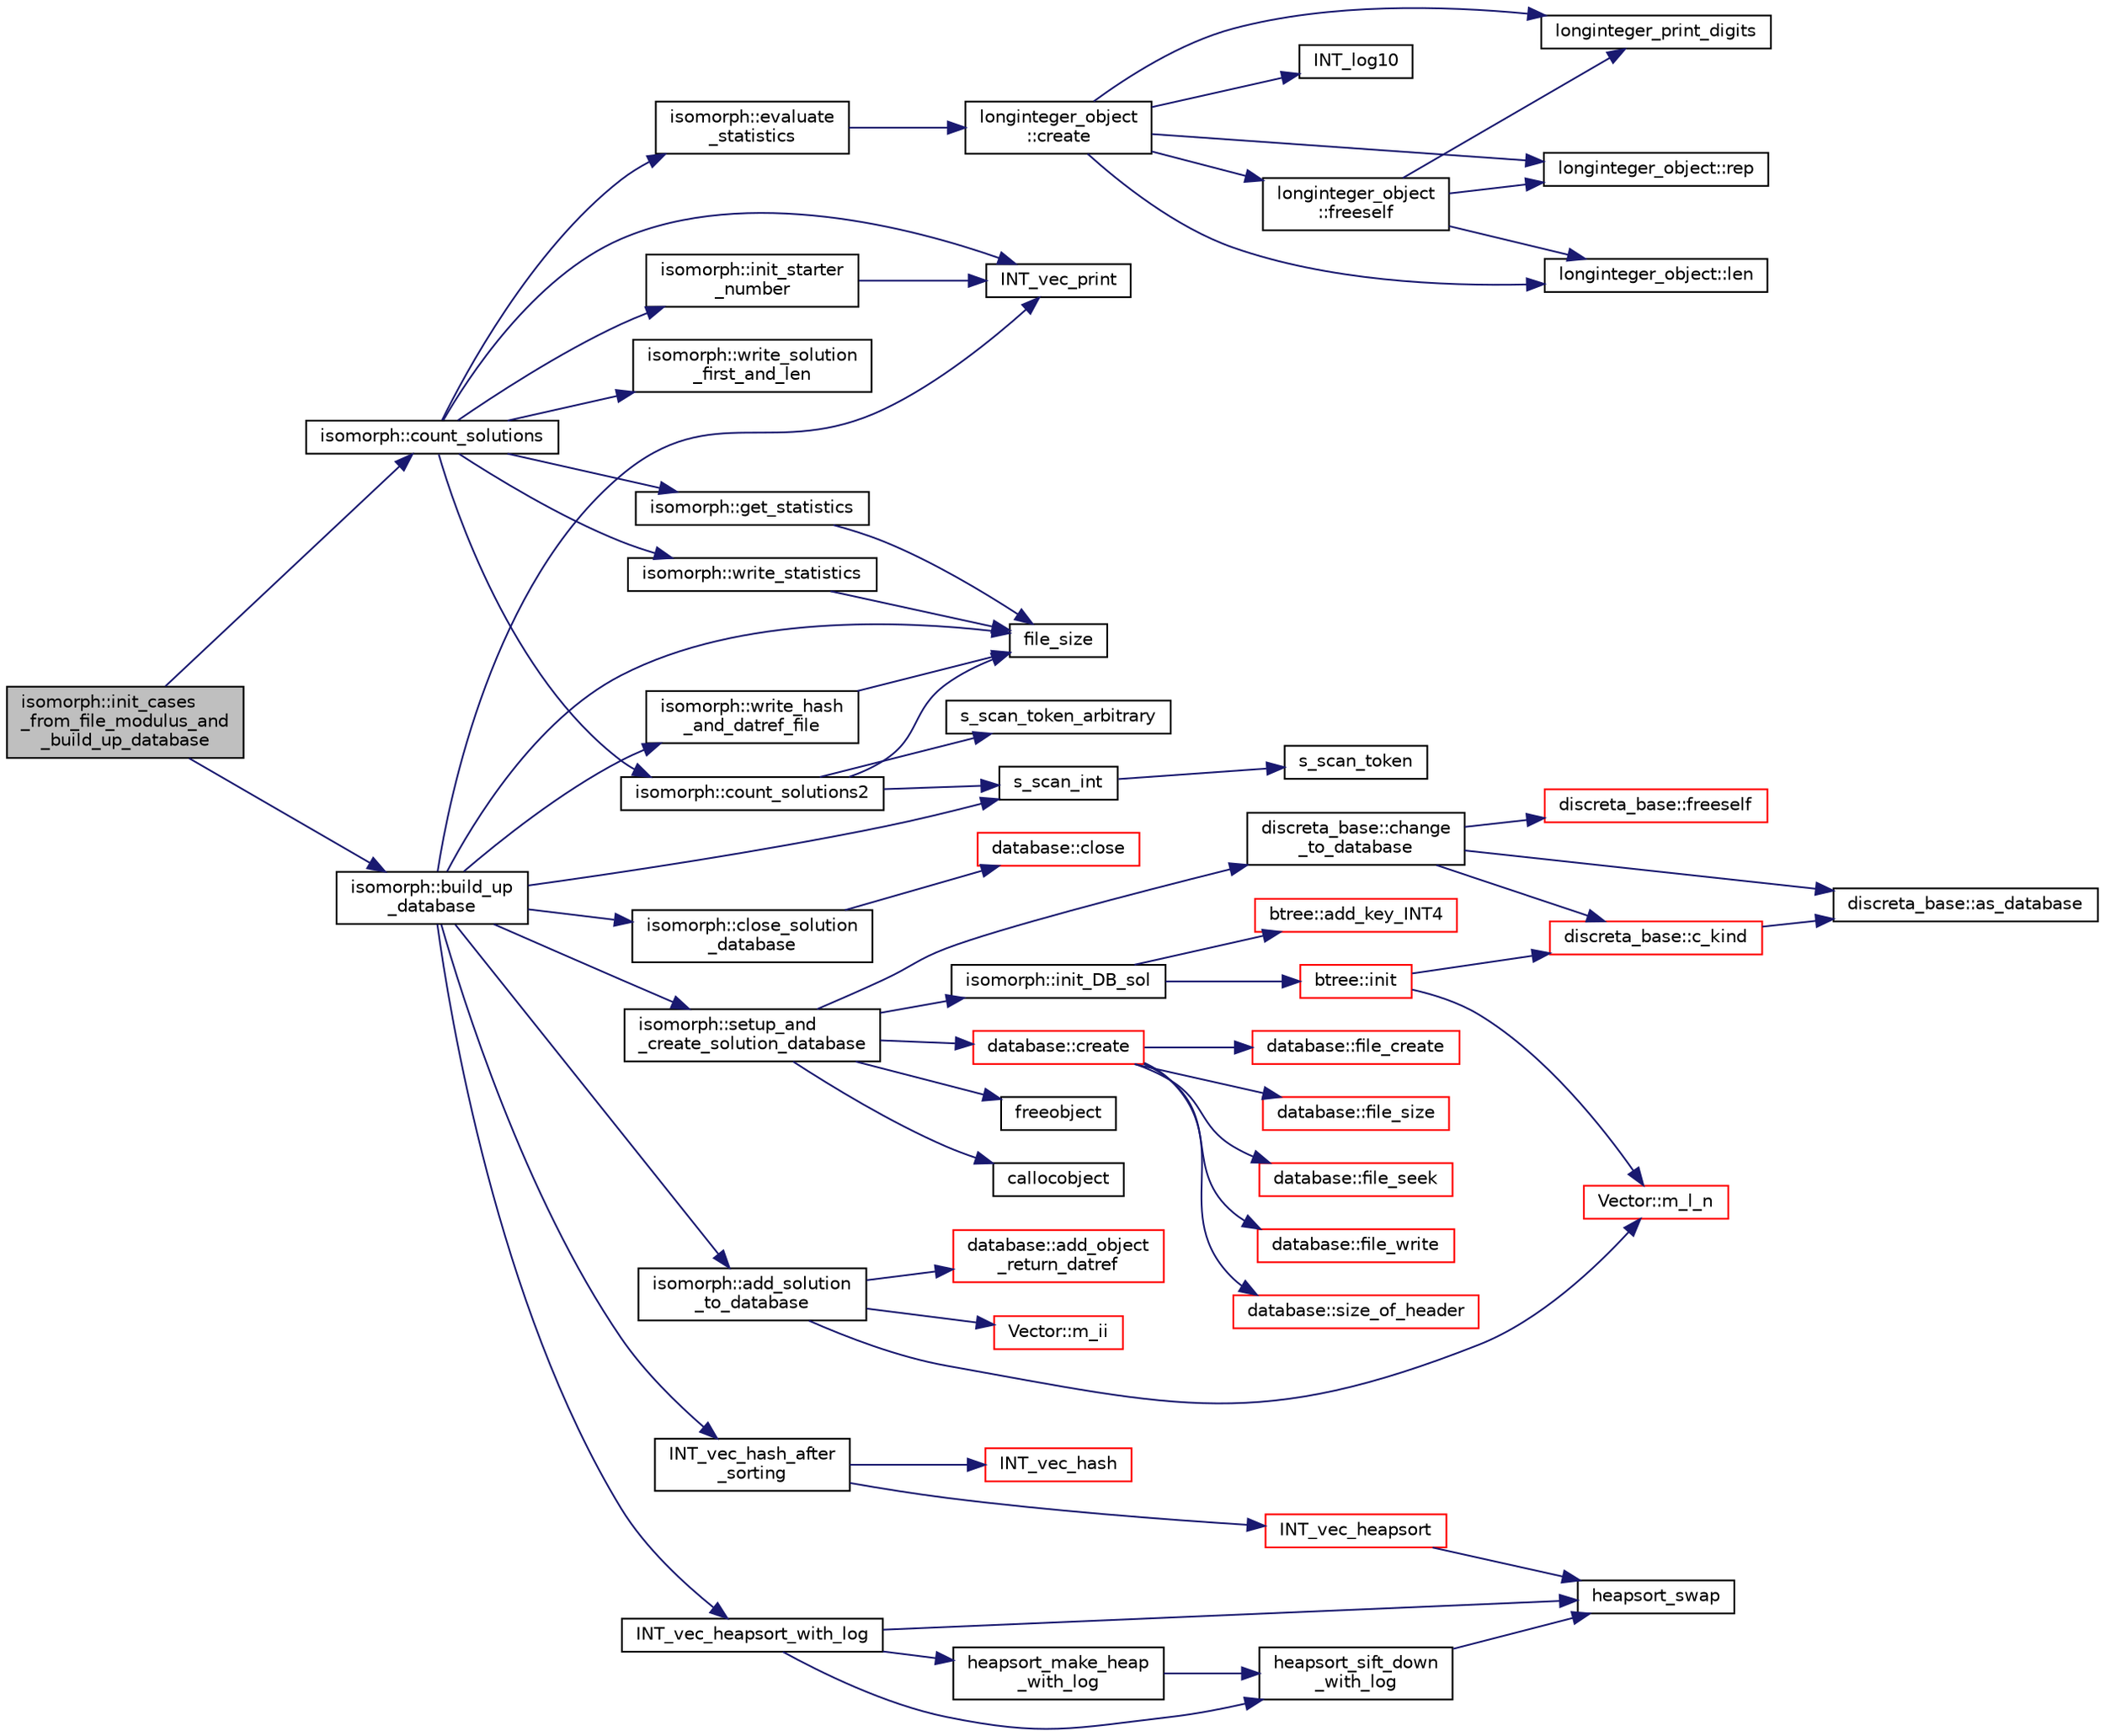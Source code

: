 digraph "isomorph::init_cases_from_file_modulus_and_build_up_database"
{
  edge [fontname="Helvetica",fontsize="10",labelfontname="Helvetica",labelfontsize="10"];
  node [fontname="Helvetica",fontsize="10",shape=record];
  rankdir="LR";
  Node6103 [label="isomorph::init_cases\l_from_file_modulus_and\l_build_up_database",height=0.2,width=0.4,color="black", fillcolor="grey75", style="filled", fontcolor="black"];
  Node6103 -> Node6104 [color="midnightblue",fontsize="10",style="solid",fontname="Helvetica"];
  Node6104 [label="isomorph::count_solutions",height=0.2,width=0.4,color="black", fillcolor="white", style="filled",URL="$d3/d5f/classisomorph.html#a894cb7cc3e1ce703af74cb8e7aade287"];
  Node6104 -> Node6105 [color="midnightblue",fontsize="10",style="solid",fontname="Helvetica"];
  Node6105 [label="isomorph::count_solutions2",height=0.2,width=0.4,color="black", fillcolor="white", style="filled",URL="$d3/d5f/classisomorph.html#af4188dae2ed875b1e5ba95ee8b3624aa"];
  Node6105 -> Node6106 [color="midnightblue",fontsize="10",style="solid",fontname="Helvetica"];
  Node6106 [label="file_size",height=0.2,width=0.4,color="black", fillcolor="white", style="filled",URL="$df/dbf/sajeeb_8_c.html#a5c37cf5785204b6e9adf647dc14d0e50"];
  Node6105 -> Node6107 [color="midnightblue",fontsize="10",style="solid",fontname="Helvetica"];
  Node6107 [label="s_scan_int",height=0.2,width=0.4,color="black", fillcolor="white", style="filled",URL="$d5/db4/io__and__os_8h.html#ab43cab8ae063700a2fc82113b69eea5f"];
  Node6107 -> Node6108 [color="midnightblue",fontsize="10",style="solid",fontname="Helvetica"];
  Node6108 [label="s_scan_token",height=0.2,width=0.4,color="black", fillcolor="white", style="filled",URL="$d4/d74/util_8_c.html#a8d1a4ad92d09138f7a1a7e389469ed45"];
  Node6105 -> Node6109 [color="midnightblue",fontsize="10",style="solid",fontname="Helvetica"];
  Node6109 [label="s_scan_token_arbitrary",height=0.2,width=0.4,color="black", fillcolor="white", style="filled",URL="$d5/db4/io__and__os_8h.html#aa2a992efd4d871acb1d802a4e5001d8d"];
  Node6104 -> Node6110 [color="midnightblue",fontsize="10",style="solid",fontname="Helvetica"];
  Node6110 [label="INT_vec_print",height=0.2,width=0.4,color="black", fillcolor="white", style="filled",URL="$df/dbf/sajeeb_8_c.html#a79a5901af0b47dd0d694109543c027fe"];
  Node6104 -> Node6111 [color="midnightblue",fontsize="10",style="solid",fontname="Helvetica"];
  Node6111 [label="isomorph::init_starter\l_number",height=0.2,width=0.4,color="black", fillcolor="white", style="filled",URL="$d3/d5f/classisomorph.html#a93b1d8fa988ca12f5f231fc4420873b2"];
  Node6111 -> Node6110 [color="midnightblue",fontsize="10",style="solid",fontname="Helvetica"];
  Node6104 -> Node6112 [color="midnightblue",fontsize="10",style="solid",fontname="Helvetica"];
  Node6112 [label="isomorph::write_solution\l_first_and_len",height=0.2,width=0.4,color="black", fillcolor="white", style="filled",URL="$d3/d5f/classisomorph.html#acb8172820825e122c6e785582be1440e"];
  Node6104 -> Node6113 [color="midnightblue",fontsize="10",style="solid",fontname="Helvetica"];
  Node6113 [label="isomorph::get_statistics",height=0.2,width=0.4,color="black", fillcolor="white", style="filled",URL="$d3/d5f/classisomorph.html#a70c817cfed4be5d19ce2c902d161d184"];
  Node6113 -> Node6106 [color="midnightblue",fontsize="10",style="solid",fontname="Helvetica"];
  Node6104 -> Node6114 [color="midnightblue",fontsize="10",style="solid",fontname="Helvetica"];
  Node6114 [label="isomorph::write_statistics",height=0.2,width=0.4,color="black", fillcolor="white", style="filled",URL="$d3/d5f/classisomorph.html#ae9ebe6e1defa50c76708492862152c9a"];
  Node6114 -> Node6106 [color="midnightblue",fontsize="10",style="solid",fontname="Helvetica"];
  Node6104 -> Node6115 [color="midnightblue",fontsize="10",style="solid",fontname="Helvetica"];
  Node6115 [label="isomorph::evaluate\l_statistics",height=0.2,width=0.4,color="black", fillcolor="white", style="filled",URL="$d3/d5f/classisomorph.html#ade4cdca1757163cda5a1ff58a75da284"];
  Node6115 -> Node6116 [color="midnightblue",fontsize="10",style="solid",fontname="Helvetica"];
  Node6116 [label="longinteger_object\l::create",height=0.2,width=0.4,color="black", fillcolor="white", style="filled",URL="$dd/d7e/classlonginteger__object.html#a95d2eebc60849c3963a49298b1f498c2"];
  Node6116 -> Node6117 [color="midnightblue",fontsize="10",style="solid",fontname="Helvetica"];
  Node6117 [label="longinteger_object\l::freeself",height=0.2,width=0.4,color="black", fillcolor="white", style="filled",URL="$dd/d7e/classlonginteger__object.html#a06450f8c4795d81da6d680830ef958a1"];
  Node6117 -> Node6118 [color="midnightblue",fontsize="10",style="solid",fontname="Helvetica"];
  Node6118 [label="longinteger_print_digits",height=0.2,width=0.4,color="black", fillcolor="white", style="filled",URL="$de/dc5/algebra__and__number__theory_8h.html#ac2bac7b12f5b6440b8dad275cd7a157d"];
  Node6117 -> Node6119 [color="midnightblue",fontsize="10",style="solid",fontname="Helvetica"];
  Node6119 [label="longinteger_object::rep",height=0.2,width=0.4,color="black", fillcolor="white", style="filled",URL="$dd/d7e/classlonginteger__object.html#a3ecaf12738cc721d281c416503f241e2"];
  Node6117 -> Node6120 [color="midnightblue",fontsize="10",style="solid",fontname="Helvetica"];
  Node6120 [label="longinteger_object::len",height=0.2,width=0.4,color="black", fillcolor="white", style="filled",URL="$dd/d7e/classlonginteger__object.html#a0bfeae35be8a6fd44ed7f76413596ab1"];
  Node6116 -> Node6121 [color="midnightblue",fontsize="10",style="solid",fontname="Helvetica"];
  Node6121 [label="INT_log10",height=0.2,width=0.4,color="black", fillcolor="white", style="filled",URL="$de/dc5/algebra__and__number__theory_8h.html#a98bc0a6c562370a355165d2538dac250"];
  Node6116 -> Node6118 [color="midnightblue",fontsize="10",style="solid",fontname="Helvetica"];
  Node6116 -> Node6119 [color="midnightblue",fontsize="10",style="solid",fontname="Helvetica"];
  Node6116 -> Node6120 [color="midnightblue",fontsize="10",style="solid",fontname="Helvetica"];
  Node6103 -> Node6122 [color="midnightblue",fontsize="10",style="solid",fontname="Helvetica"];
  Node6122 [label="isomorph::build_up\l_database",height=0.2,width=0.4,color="black", fillcolor="white", style="filled",URL="$d3/d5f/classisomorph.html#a40bea8f733a5855879f927fc73324384"];
  Node6122 -> Node6123 [color="midnightblue",fontsize="10",style="solid",fontname="Helvetica"];
  Node6123 [label="isomorph::setup_and\l_create_solution_database",height=0.2,width=0.4,color="black", fillcolor="white", style="filled",URL="$d3/d5f/classisomorph.html#a810a22dfde3c43272107c743ec819b0e"];
  Node6123 -> Node6124 [color="midnightblue",fontsize="10",style="solid",fontname="Helvetica"];
  Node6124 [label="freeobject",height=0.2,width=0.4,color="black", fillcolor="white", style="filled",URL="$d9/d60/discreta_8h.html#a3bd8a0c7f8d0451709f6e310536ff2ae"];
  Node6123 -> Node6125 [color="midnightblue",fontsize="10",style="solid",fontname="Helvetica"];
  Node6125 [label="callocobject",height=0.2,width=0.4,color="black", fillcolor="white", style="filled",URL="$d9/d60/discreta_8h.html#a8bbcb8338d159223714097d10e94364d"];
  Node6123 -> Node6126 [color="midnightblue",fontsize="10",style="solid",fontname="Helvetica"];
  Node6126 [label="discreta_base::change\l_to_database",height=0.2,width=0.4,color="black", fillcolor="white", style="filled",URL="$d7/d71/classdiscreta__base.html#a9187fb1e0526e3d327b78bb19475ae40"];
  Node6126 -> Node6127 [color="midnightblue",fontsize="10",style="solid",fontname="Helvetica"];
  Node6127 [label="discreta_base::freeself",height=0.2,width=0.4,color="red", fillcolor="white", style="filled",URL="$d7/d71/classdiscreta__base.html#a9a3c9501a562293b5667c11b9174d6e5"];
  Node6126 -> Node6175 [color="midnightblue",fontsize="10",style="solid",fontname="Helvetica"];
  Node6175 [label="discreta_base::c_kind",height=0.2,width=0.4,color="red", fillcolor="white", style="filled",URL="$d7/d71/classdiscreta__base.html#adc2ff61589c2d083688e7a43f333cb62"];
  Node6175 -> Node6167 [color="midnightblue",fontsize="10",style="solid",fontname="Helvetica"];
  Node6167 [label="discreta_base::as_database",height=0.2,width=0.4,color="black", fillcolor="white", style="filled",URL="$d7/d71/classdiscreta__base.html#ab055d39d58210a2b03ba3d33703b09a9"];
  Node6126 -> Node6167 [color="midnightblue",fontsize="10",style="solid",fontname="Helvetica"];
  Node6123 -> Node6198 [color="midnightblue",fontsize="10",style="solid",fontname="Helvetica"];
  Node6198 [label="isomorph::init_DB_sol",height=0.2,width=0.4,color="black", fillcolor="white", style="filled",URL="$d3/d5f/classisomorph.html#afd8d8a546fa9a7bc6f211b216e291039"];
  Node6198 -> Node6199 [color="midnightblue",fontsize="10",style="solid",fontname="Helvetica"];
  Node6199 [label="btree::init",height=0.2,width=0.4,color="red", fillcolor="white", style="filled",URL="$dd/db0/classbtree.html#a3c88706e9886f1f9bc142b511aeab642"];
  Node6199 -> Node6200 [color="midnightblue",fontsize="10",style="solid",fontname="Helvetica"];
  Node6200 [label="Vector::m_l_n",height=0.2,width=0.4,color="red", fillcolor="white", style="filled",URL="$d5/db2/class_vector.html#a5c7c126e6266ecdc832c5ce5bc1cca2f"];
  Node6199 -> Node6175 [color="midnightblue",fontsize="10",style="solid",fontname="Helvetica"];
  Node6198 -> Node6221 [color="midnightblue",fontsize="10",style="solid",fontname="Helvetica"];
  Node6221 [label="btree::add_key_INT4",height=0.2,width=0.4,color="red", fillcolor="white", style="filled",URL="$dd/db0/classbtree.html#a4c42710e5f8cb4e3991d591fe2ae6f42"];
  Node6123 -> Node6236 [color="midnightblue",fontsize="10",style="solid",fontname="Helvetica"];
  Node6236 [label="database::create",height=0.2,width=0.4,color="red", fillcolor="white", style="filled",URL="$db/d72/classdatabase.html#a41d486156468426370c803bea3976cf1"];
  Node6236 -> Node6237 [color="midnightblue",fontsize="10",style="solid",fontname="Helvetica"];
  Node6237 [label="database::size_of_header",height=0.2,width=0.4,color="red", fillcolor="white", style="filled",URL="$db/d72/classdatabase.html#a06a4fb255387e8bac32d98d365a90019"];
  Node6236 -> Node6239 [color="midnightblue",fontsize="10",style="solid",fontname="Helvetica"];
  Node6239 [label="database::file_create",height=0.2,width=0.4,color="red", fillcolor="white", style="filled",URL="$db/d72/classdatabase.html#afffc9413d00af2e69d9852773a2eb344"];
  Node6236 -> Node6245 [color="midnightblue",fontsize="10",style="solid",fontname="Helvetica"];
  Node6245 [label="database::file_size",height=0.2,width=0.4,color="red", fillcolor="white", style="filled",URL="$db/d72/classdatabase.html#a8547ac1fa93cdcd8ec464cac1ec24c5d"];
  Node6236 -> Node6246 [color="midnightblue",fontsize="10",style="solid",fontname="Helvetica"];
  Node6246 [label="database::file_seek",height=0.2,width=0.4,color="red", fillcolor="white", style="filled",URL="$db/d72/classdatabase.html#a67ff377651f4ac089241ebff60e17ed6"];
  Node6236 -> Node6247 [color="midnightblue",fontsize="10",style="solid",fontname="Helvetica"];
  Node6247 [label="database::file_write",height=0.2,width=0.4,color="red", fillcolor="white", style="filled",URL="$db/d72/classdatabase.html#a42d32ba51ad8ccd2a0adfd1a147f6230"];
  Node6122 -> Node6106 [color="midnightblue",fontsize="10",style="solid",fontname="Helvetica"];
  Node6122 -> Node6107 [color="midnightblue",fontsize="10",style="solid",fontname="Helvetica"];
  Node6122 -> Node6110 [color="midnightblue",fontsize="10",style="solid",fontname="Helvetica"];
  Node6122 -> Node6260 [color="midnightblue",fontsize="10",style="solid",fontname="Helvetica"];
  Node6260 [label="INT_vec_hash_after\l_sorting",height=0.2,width=0.4,color="black", fillcolor="white", style="filled",URL="$d5/db4/io__and__os_8h.html#aeafeac33912863498dad1e3c222d54b7"];
  Node6260 -> Node6261 [color="midnightblue",fontsize="10",style="solid",fontname="Helvetica"];
  Node6261 [label="INT_vec_heapsort",height=0.2,width=0.4,color="red", fillcolor="white", style="filled",URL="$d5/de2/foundations_2data__structures_2data__structures_8h.html#a3590ad9987f801fbfc94634300182f39"];
  Node6261 -> Node6264 [color="midnightblue",fontsize="10",style="solid",fontname="Helvetica"];
  Node6264 [label="heapsort_swap",height=0.2,width=0.4,color="black", fillcolor="white", style="filled",URL="$d4/dd7/sorting_8_c.html#a8f048362e6065297b19b6975bcbbfcc6"];
  Node6260 -> Node6265 [color="midnightblue",fontsize="10",style="solid",fontname="Helvetica"];
  Node6265 [label="INT_vec_hash",height=0.2,width=0.4,color="red", fillcolor="white", style="filled",URL="$d4/d74/util_8_c.html#a2c14b1034b07b03b4df943066edeb99f"];
  Node6122 -> Node6267 [color="midnightblue",fontsize="10",style="solid",fontname="Helvetica"];
  Node6267 [label="isomorph::add_solution\l_to_database",height=0.2,width=0.4,color="black", fillcolor="white", style="filled",URL="$d3/d5f/classisomorph.html#a18fee606dcd59d50cee898770d01dbc8"];
  Node6267 -> Node6200 [color="midnightblue",fontsize="10",style="solid",fontname="Helvetica"];
  Node6267 -> Node6268 [color="midnightblue",fontsize="10",style="solid",fontname="Helvetica"];
  Node6268 [label="Vector::m_ii",height=0.2,width=0.4,color="red", fillcolor="white", style="filled",URL="$d5/db2/class_vector.html#aa6a97eabb43f192a47947f4f6acbb04d"];
  Node6267 -> Node6269 [color="midnightblue",fontsize="10",style="solid",fontname="Helvetica"];
  Node6269 [label="database::add_object\l_return_datref",height=0.2,width=0.4,color="red", fillcolor="white", style="filled",URL="$db/d72/classdatabase.html#a6b0c2e6ebb9938c57ce826647ed1ad40"];
  Node6122 -> Node6305 [color="midnightblue",fontsize="10",style="solid",fontname="Helvetica"];
  Node6305 [label="isomorph::write_hash\l_and_datref_file",height=0.2,width=0.4,color="black", fillcolor="white", style="filled",URL="$d3/d5f/classisomorph.html#ad4807ab9c5da6368407eb33e1767c6dd"];
  Node6305 -> Node6106 [color="midnightblue",fontsize="10",style="solid",fontname="Helvetica"];
  Node6122 -> Node6306 [color="midnightblue",fontsize="10",style="solid",fontname="Helvetica"];
  Node6306 [label="INT_vec_heapsort_with_log",height=0.2,width=0.4,color="black", fillcolor="white", style="filled",URL="$d5/de2/foundations_2data__structures_2data__structures_8h.html#a9d838c341cd204ed79499960a8ed393d"];
  Node6306 -> Node6307 [color="midnightblue",fontsize="10",style="solid",fontname="Helvetica"];
  Node6307 [label="heapsort_make_heap\l_with_log",height=0.2,width=0.4,color="black", fillcolor="white", style="filled",URL="$d4/dd7/sorting_8_c.html#a100d0747647500480fe5dc76ff98cee5"];
  Node6307 -> Node6308 [color="midnightblue",fontsize="10",style="solid",fontname="Helvetica"];
  Node6308 [label="heapsort_sift_down\l_with_log",height=0.2,width=0.4,color="black", fillcolor="white", style="filled",URL="$d4/dd7/sorting_8_c.html#ac7af225fae479a93d6957f79734ba2a6"];
  Node6308 -> Node6264 [color="midnightblue",fontsize="10",style="solid",fontname="Helvetica"];
  Node6306 -> Node6264 [color="midnightblue",fontsize="10",style="solid",fontname="Helvetica"];
  Node6306 -> Node6308 [color="midnightblue",fontsize="10",style="solid",fontname="Helvetica"];
  Node6122 -> Node6309 [color="midnightblue",fontsize="10",style="solid",fontname="Helvetica"];
  Node6309 [label="isomorph::close_solution\l_database",height=0.2,width=0.4,color="black", fillcolor="white", style="filled",URL="$d3/d5f/classisomorph.html#a4219716e51f60288361e06dd0e91810b"];
  Node6309 -> Node6310 [color="midnightblue",fontsize="10",style="solid",fontname="Helvetica"];
  Node6310 [label="database::close",height=0.2,width=0.4,color="red", fillcolor="white", style="filled",URL="$db/d72/classdatabase.html#acdc74d15f711cab1c165989723d45caf"];
}
